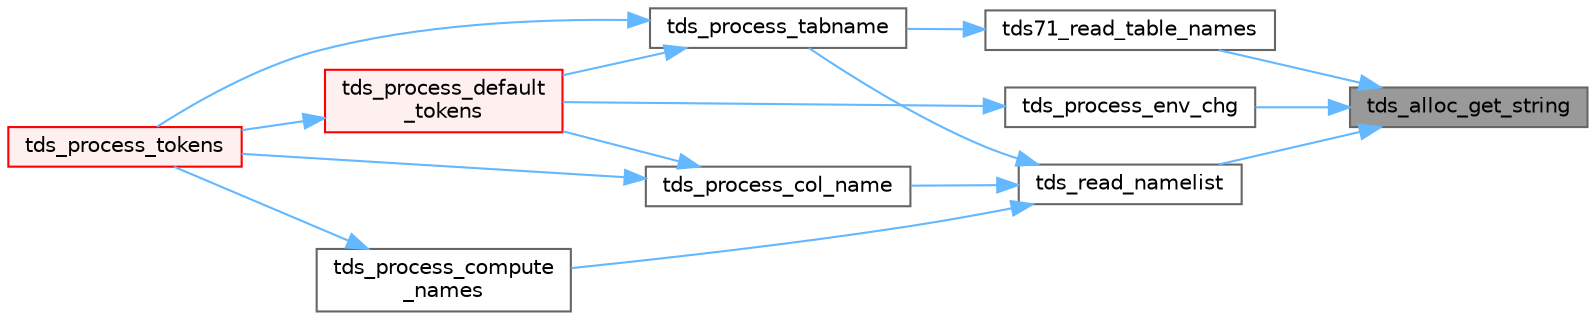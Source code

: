digraph "tds_alloc_get_string"
{
 // LATEX_PDF_SIZE
  bgcolor="transparent";
  edge [fontname=Helvetica,fontsize=10,labelfontname=Helvetica,labelfontsize=10];
  node [fontname=Helvetica,fontsize=10,shape=box,height=0.2,width=0.4];
  rankdir="RL";
  Node1 [id="Node000001",label="tds_alloc_get_string",height=0.2,width=0.4,color="gray40", fillcolor="grey60", style="filled", fontcolor="black",tooltip="Reads a string from wire in a new allocated buffer."];
  Node1 -> Node2 [id="edge1_Node000001_Node000002",dir="back",color="steelblue1",style="solid",tooltip=" "];
  Node2 [id="Node000002",label="tds71_read_table_names",height=0.2,width=0.4,color="grey40", fillcolor="white", style="filled",URL="$a00580.html#ga7482b5730d880fcedbe9fcd609a550ce",tooltip="Reads table names for TDS 7.1+."];
  Node2 -> Node3 [id="edge2_Node000002_Node000003",dir="back",color="steelblue1",style="solid",tooltip=" "];
  Node3 [id="Node000003",label="tds_process_tabname",height=0.2,width=0.4,color="grey40", fillcolor="white", style="filled",URL="$a00580.html#gaeec59bca9bd0c5388e245f0d19d9c81a",tooltip="Process list of table from network."];
  Node3 -> Node4 [id="edge3_Node000003_Node000004",dir="back",color="steelblue1",style="solid",tooltip=" "];
  Node4 [id="Node000004",label="tds_process_default\l_tokens",height=0.2,width=0.4,color="red", fillcolor="#FFF0F0", style="filled",URL="$a00580.html#ga39453d084f3f780ac4602d4abf2839f7",tooltip="tds_process_default_tokens() is a catch all function that is called to process tokens not known to ot..."];
  Node4 -> Node6 [id="edge4_Node000004_Node000006",dir="back",color="steelblue1",style="solid",tooltip=" "];
  Node6 [id="Node000006",label="tds_process_tokens",height=0.2,width=0.4,color="red", fillcolor="#FFF0F0", style="filled",URL="$a00580.html#gabfc9de1d1fe718818caf63a4be4035a6",tooltip="process all streams."];
  Node3 -> Node6 [id="edge5_Node000003_Node000006",dir="back",color="steelblue1",style="solid",tooltip=" "];
  Node1 -> Node39 [id="edge6_Node000001_Node000039",dir="back",color="steelblue1",style="solid",tooltip=" "];
  Node39 [id="Node000039",label="tds_process_env_chg",height=0.2,width=0.4,color="grey40", fillcolor="white", style="filled",URL="$a00580.html#ga3e1b4df4410a86a563a8c155e7799720",tooltip="tds_process_env_chg() when ever certain things change on the server, such as database,..."];
  Node39 -> Node4 [id="edge7_Node000039_Node000004",dir="back",color="steelblue1",style="solid",tooltip=" "];
  Node1 -> Node40 [id="edge8_Node000001_Node000040",dir="back",color="steelblue1",style="solid",tooltip=" "];
  Node40 [id="Node000040",label="tds_read_namelist",height=0.2,width=0.4,color="grey40", fillcolor="white", style="filled",URL="$a00580.html#gaeaaed2ea1d8c827da1a0f5b419524ae1",tooltip="Reads list of names (usually table names)"];
  Node40 -> Node41 [id="edge9_Node000040_Node000041",dir="back",color="steelblue1",style="solid",tooltip=" "];
  Node41 [id="Node000041",label="tds_process_col_name",height=0.2,width=0.4,color="grey40", fillcolor="white", style="filled",URL="$a00580.html#ga905d2fa5e1b602817bd16bb0fcf9eadb",tooltip="tds_process_col_name() is one half of the result set under TDS 4.2 it contains all the column names,..."];
  Node41 -> Node4 [id="edge10_Node000041_Node000004",dir="back",color="steelblue1",style="solid",tooltip=" "];
  Node41 -> Node6 [id="edge11_Node000041_Node000006",dir="back",color="steelblue1",style="solid",tooltip=" "];
  Node40 -> Node42 [id="edge12_Node000040_Node000042",dir="back",color="steelblue1",style="solid",tooltip=" "];
  Node42 [id="Node000042",label="tds_process_compute\l_names",height=0.2,width=0.4,color="grey40", fillcolor="white", style="filled",URL="$a00580.html#gae5b3e01f3d665f9e377de091f46f1ab9",tooltip="tds_process_compute_names() processes compute result sets."];
  Node42 -> Node6 [id="edge13_Node000042_Node000006",dir="back",color="steelblue1",style="solid",tooltip=" "];
  Node40 -> Node3 [id="edge14_Node000040_Node000003",dir="back",color="steelblue1",style="solid",tooltip=" "];
}
